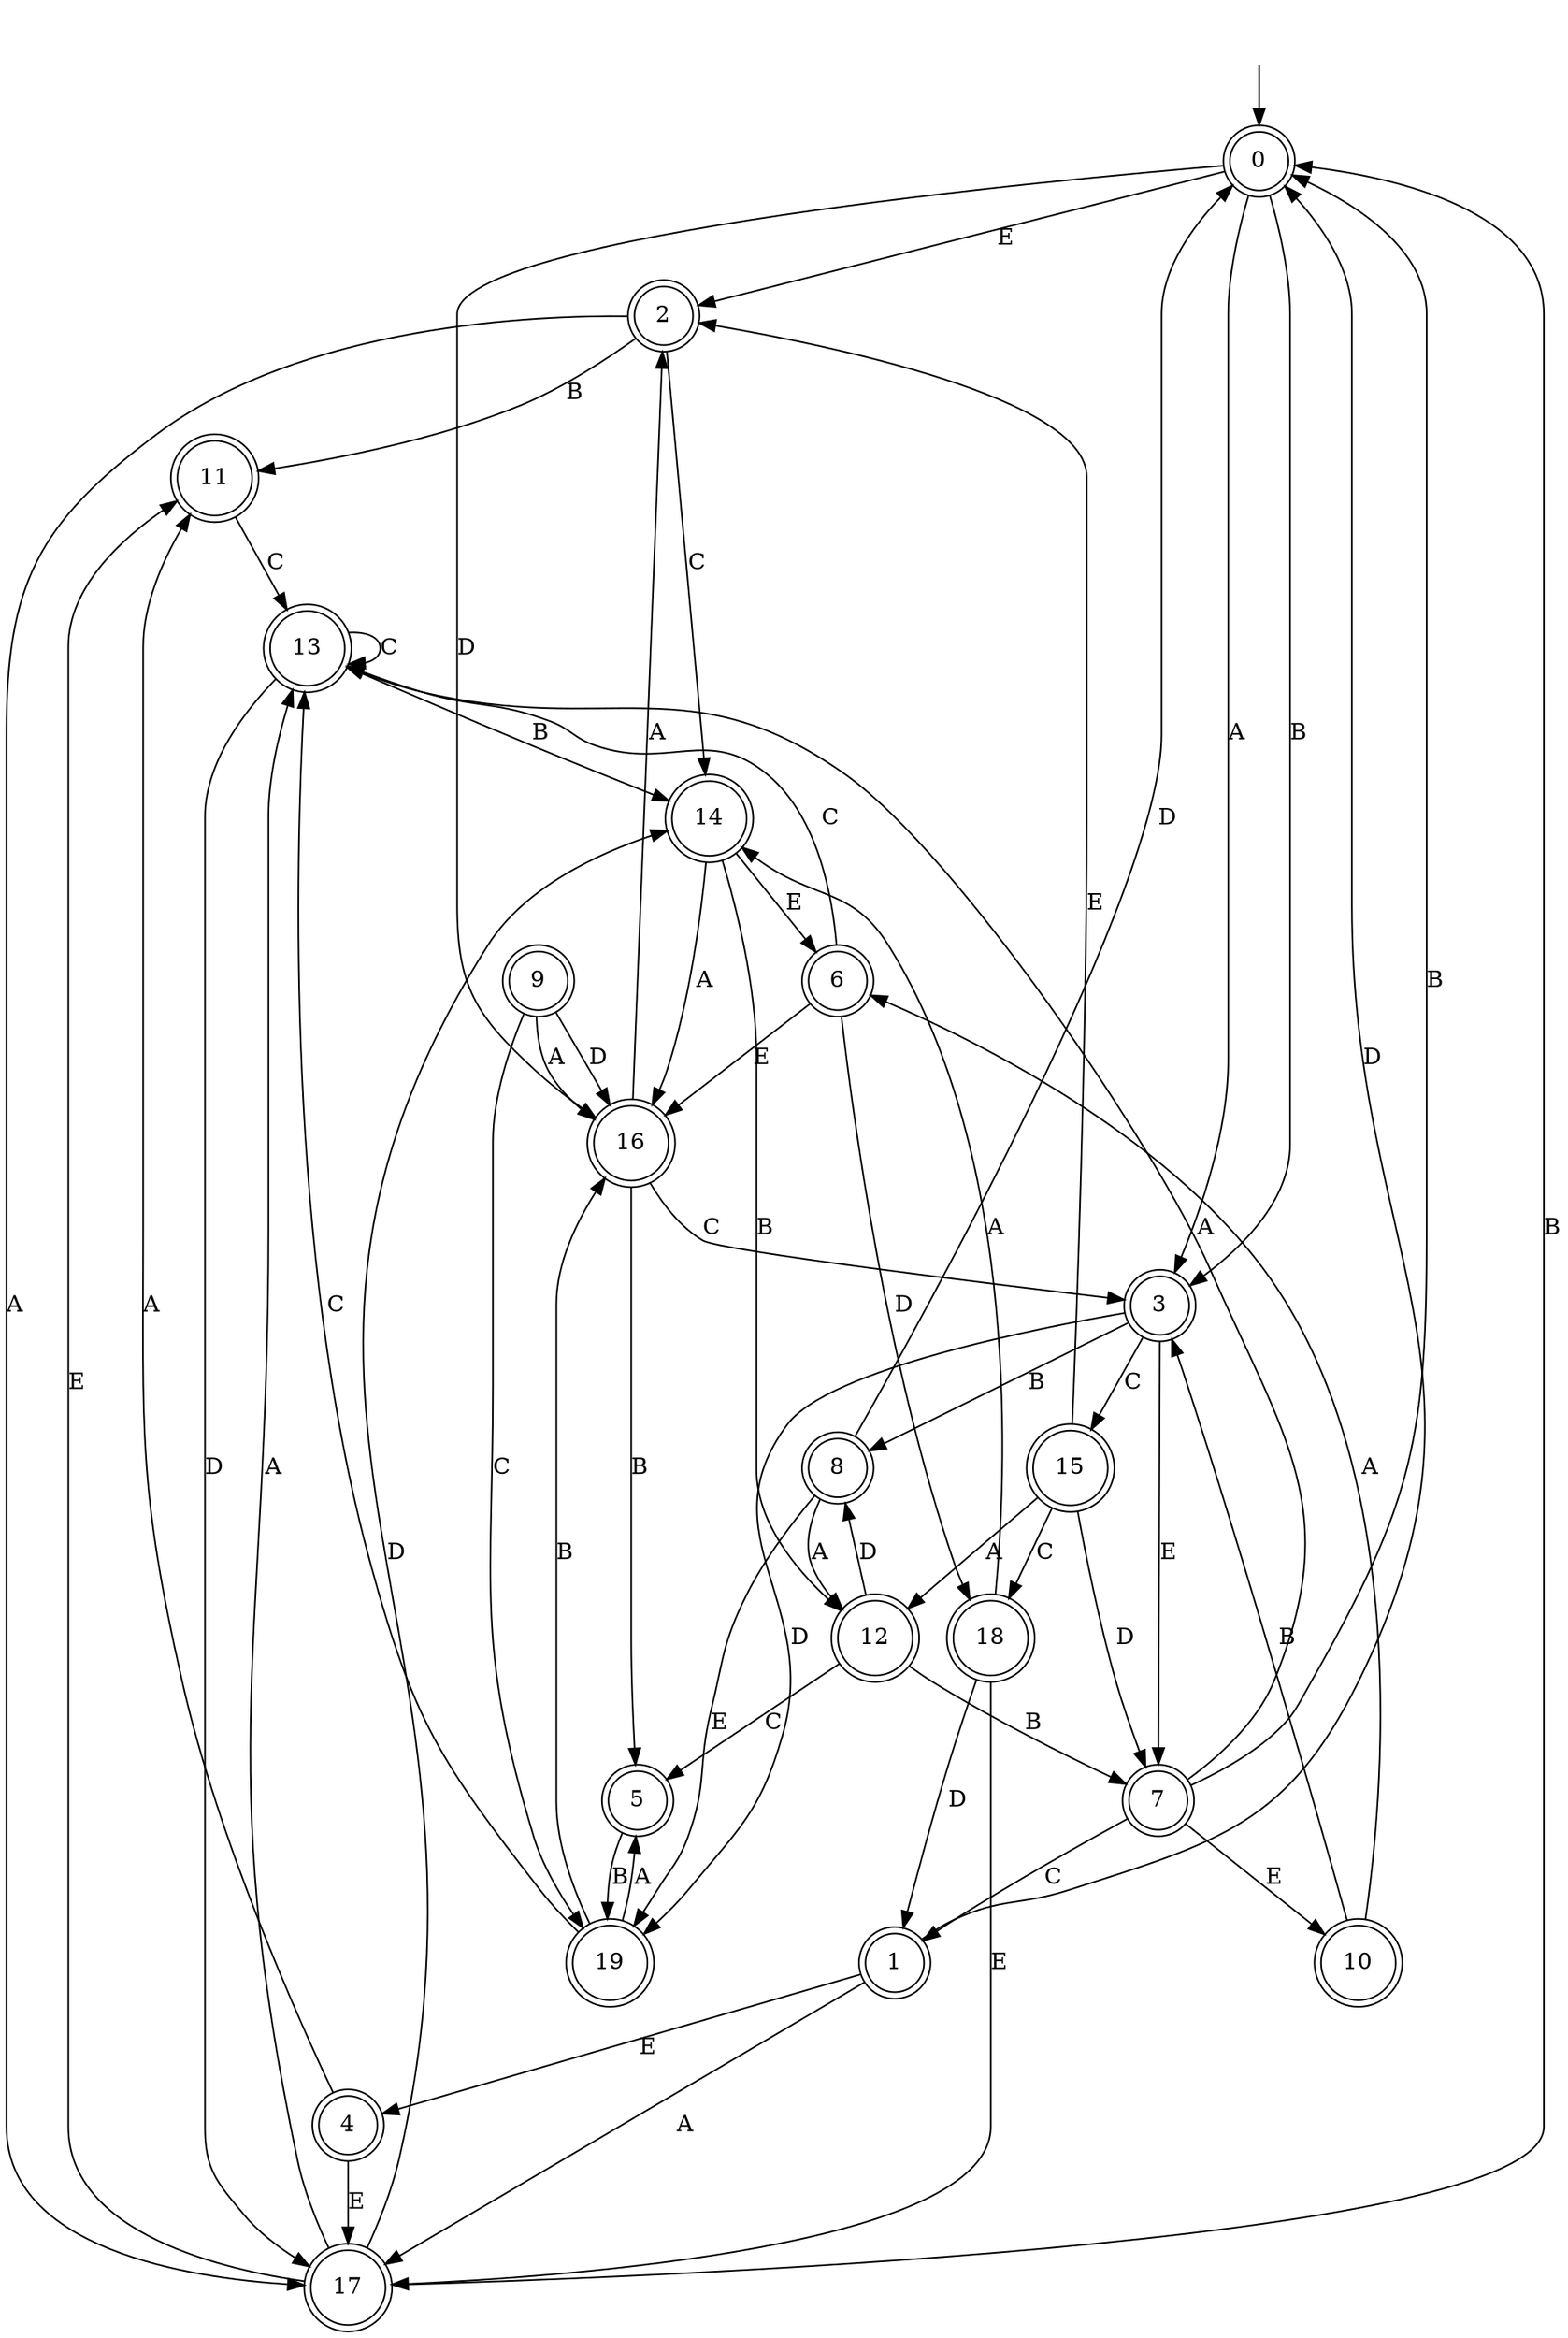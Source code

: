 digraph "data/our_models/random_m_20_5" {
0 [label=0, shape=doublecircle];
1 [label=1, shape=doublecircle];
2 [label=2, shape=doublecircle];
3 [label=3, shape=doublecircle];
4 [label=4, shape=doublecircle];
5 [label=5, shape=doublecircle];
6 [label=6, shape=doublecircle];
7 [label=7, shape=doublecircle];
8 [label=8, shape=doublecircle];
9 [label=9, shape=doublecircle];
10 [label=10, shape=doublecircle];
11 [label=11, shape=doublecircle];
12 [label=12, shape=doublecircle];
13 [label=13, shape=doublecircle];
14 [label=14, shape=doublecircle];
15 [label=15, shape=doublecircle];
16 [label=16, shape=doublecircle];
17 [label=17, shape=doublecircle];
18 [label=18, shape=doublecircle];
19 [label=19, shape=doublecircle];
0 -> 3  [label=A];
0 -> 3  [label=B];
0 -> 16  [label=D];
0 -> 2  [label=E];
1 -> 17  [label=A];
1 -> 0  [label=D];
1 -> 4  [label=E];
2 -> 17  [label=A];
2 -> 11  [label=B];
2 -> 14  [label=C];
3 -> 8  [label=B];
3 -> 15  [label=C];
3 -> 19  [label=D];
3 -> 7  [label=E];
4 -> 11  [label=A];
4 -> 17  [label=E];
5 -> 19  [label=B];
6 -> 13  [label=C];
6 -> 18  [label=D];
6 -> 16  [label=E];
7 -> 13  [label=A];
7 -> 0  [label=B];
7 -> 1  [label=C];
7 -> 10  [label=E];
8 -> 12  [label=A];
8 -> 0  [label=D];
8 -> 19  [label=E];
9 -> 16  [label=A];
9 -> 19  [label=C];
9 -> 16  [label=D];
10 -> 6  [label=A];
10 -> 3  [label=B];
11 -> 13  [label=C];
12 -> 7  [label=B];
12 -> 5  [label=C];
12 -> 8  [label=D];
13 -> 14  [label=B];
13 -> 13  [label=C];
13 -> 17  [label=D];
14 -> 16  [label=A];
14 -> 12  [label=B];
14 -> 6  [label=E];
15 -> 12  [label=A];
15 -> 18  [label=C];
15 -> 7  [label=D];
15 -> 2  [label=E];
16 -> 2  [label=A];
16 -> 5  [label=B];
16 -> 3  [label=C];
17 -> 13  [label=A];
17 -> 0  [label=B];
17 -> 14  [label=D];
17 -> 11  [label=E];
18 -> 14  [label=A];
18 -> 1  [label=D];
18 -> 17  [label=E];
19 -> 5  [label=A];
19 -> 16  [label=B];
19 -> 13  [label=C];
__start0 [label="", shape=none];
__start0 -> 0  [label=""];
}
